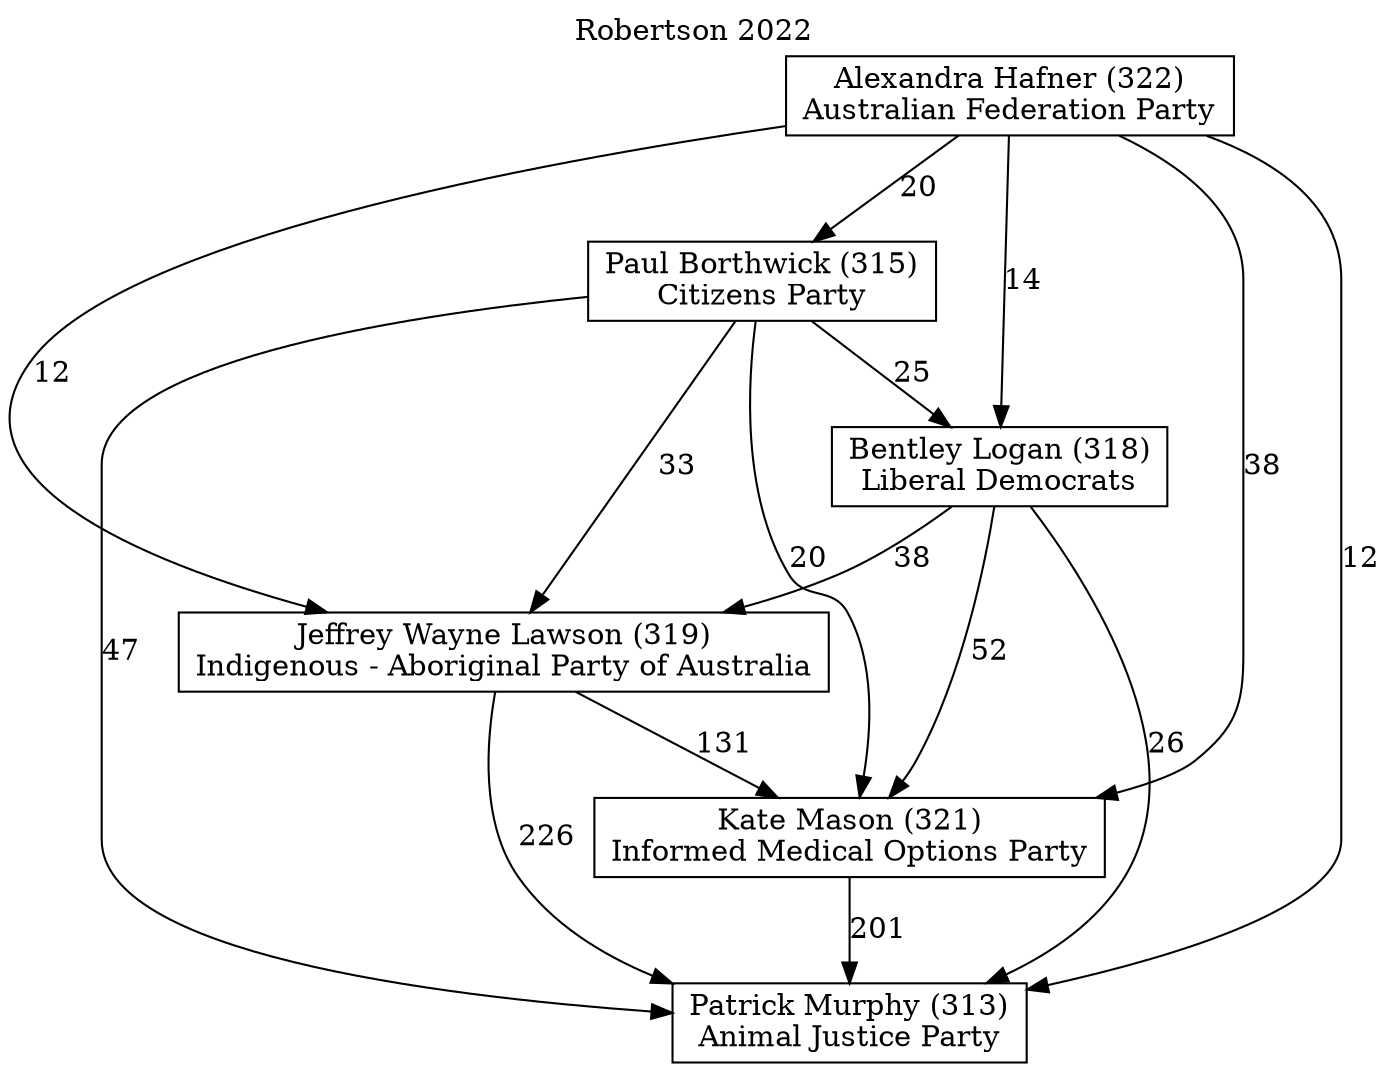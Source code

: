 // House preference flow
digraph "Patrick Murphy (313)_Robertson_2022" {
	graph [label="Robertson 2022" labelloc=t mclimit=10]
	node [shape=box]
	"Kate Mason (321)" [label="Kate Mason (321)
Informed Medical Options Party"]
	"Patrick Murphy (313)" [label="Patrick Murphy (313)
Animal Justice Party"]
	"Paul Borthwick (315)" [label="Paul Borthwick (315)
Citizens Party"]
	"Jeffrey Wayne Lawson (319)" [label="Jeffrey Wayne Lawson (319)
Indigenous - Aboriginal Party of Australia"]
	"Bentley Logan (318)" [label="Bentley Logan (318)
Liberal Democrats"]
	"Alexandra Hafner (322)" [label="Alexandra Hafner (322)
Australian Federation Party"]
	"Paul Borthwick (315)" -> "Patrick Murphy (313)" [label=47]
	"Paul Borthwick (315)" -> "Jeffrey Wayne Lawson (319)" [label=33]
	"Alexandra Hafner (322)" -> "Bentley Logan (318)" [label=14]
	"Alexandra Hafner (322)" -> "Patrick Murphy (313)" [label=12]
	"Alexandra Hafner (322)" -> "Paul Borthwick (315)" [label=20]
	"Jeffrey Wayne Lawson (319)" -> "Kate Mason (321)" [label=131]
	"Kate Mason (321)" -> "Patrick Murphy (313)" [label=201]
	"Alexandra Hafner (322)" -> "Kate Mason (321)" [label=38]
	"Bentley Logan (318)" -> "Patrick Murphy (313)" [label=26]
	"Paul Borthwick (315)" -> "Kate Mason (321)" [label=20]
	"Alexandra Hafner (322)" -> "Jeffrey Wayne Lawson (319)" [label=12]
	"Paul Borthwick (315)" -> "Bentley Logan (318)" [label=25]
	"Bentley Logan (318)" -> "Jeffrey Wayne Lawson (319)" [label=38]
	"Bentley Logan (318)" -> "Kate Mason (321)" [label=52]
	"Jeffrey Wayne Lawson (319)" -> "Patrick Murphy (313)" [label=226]
}
